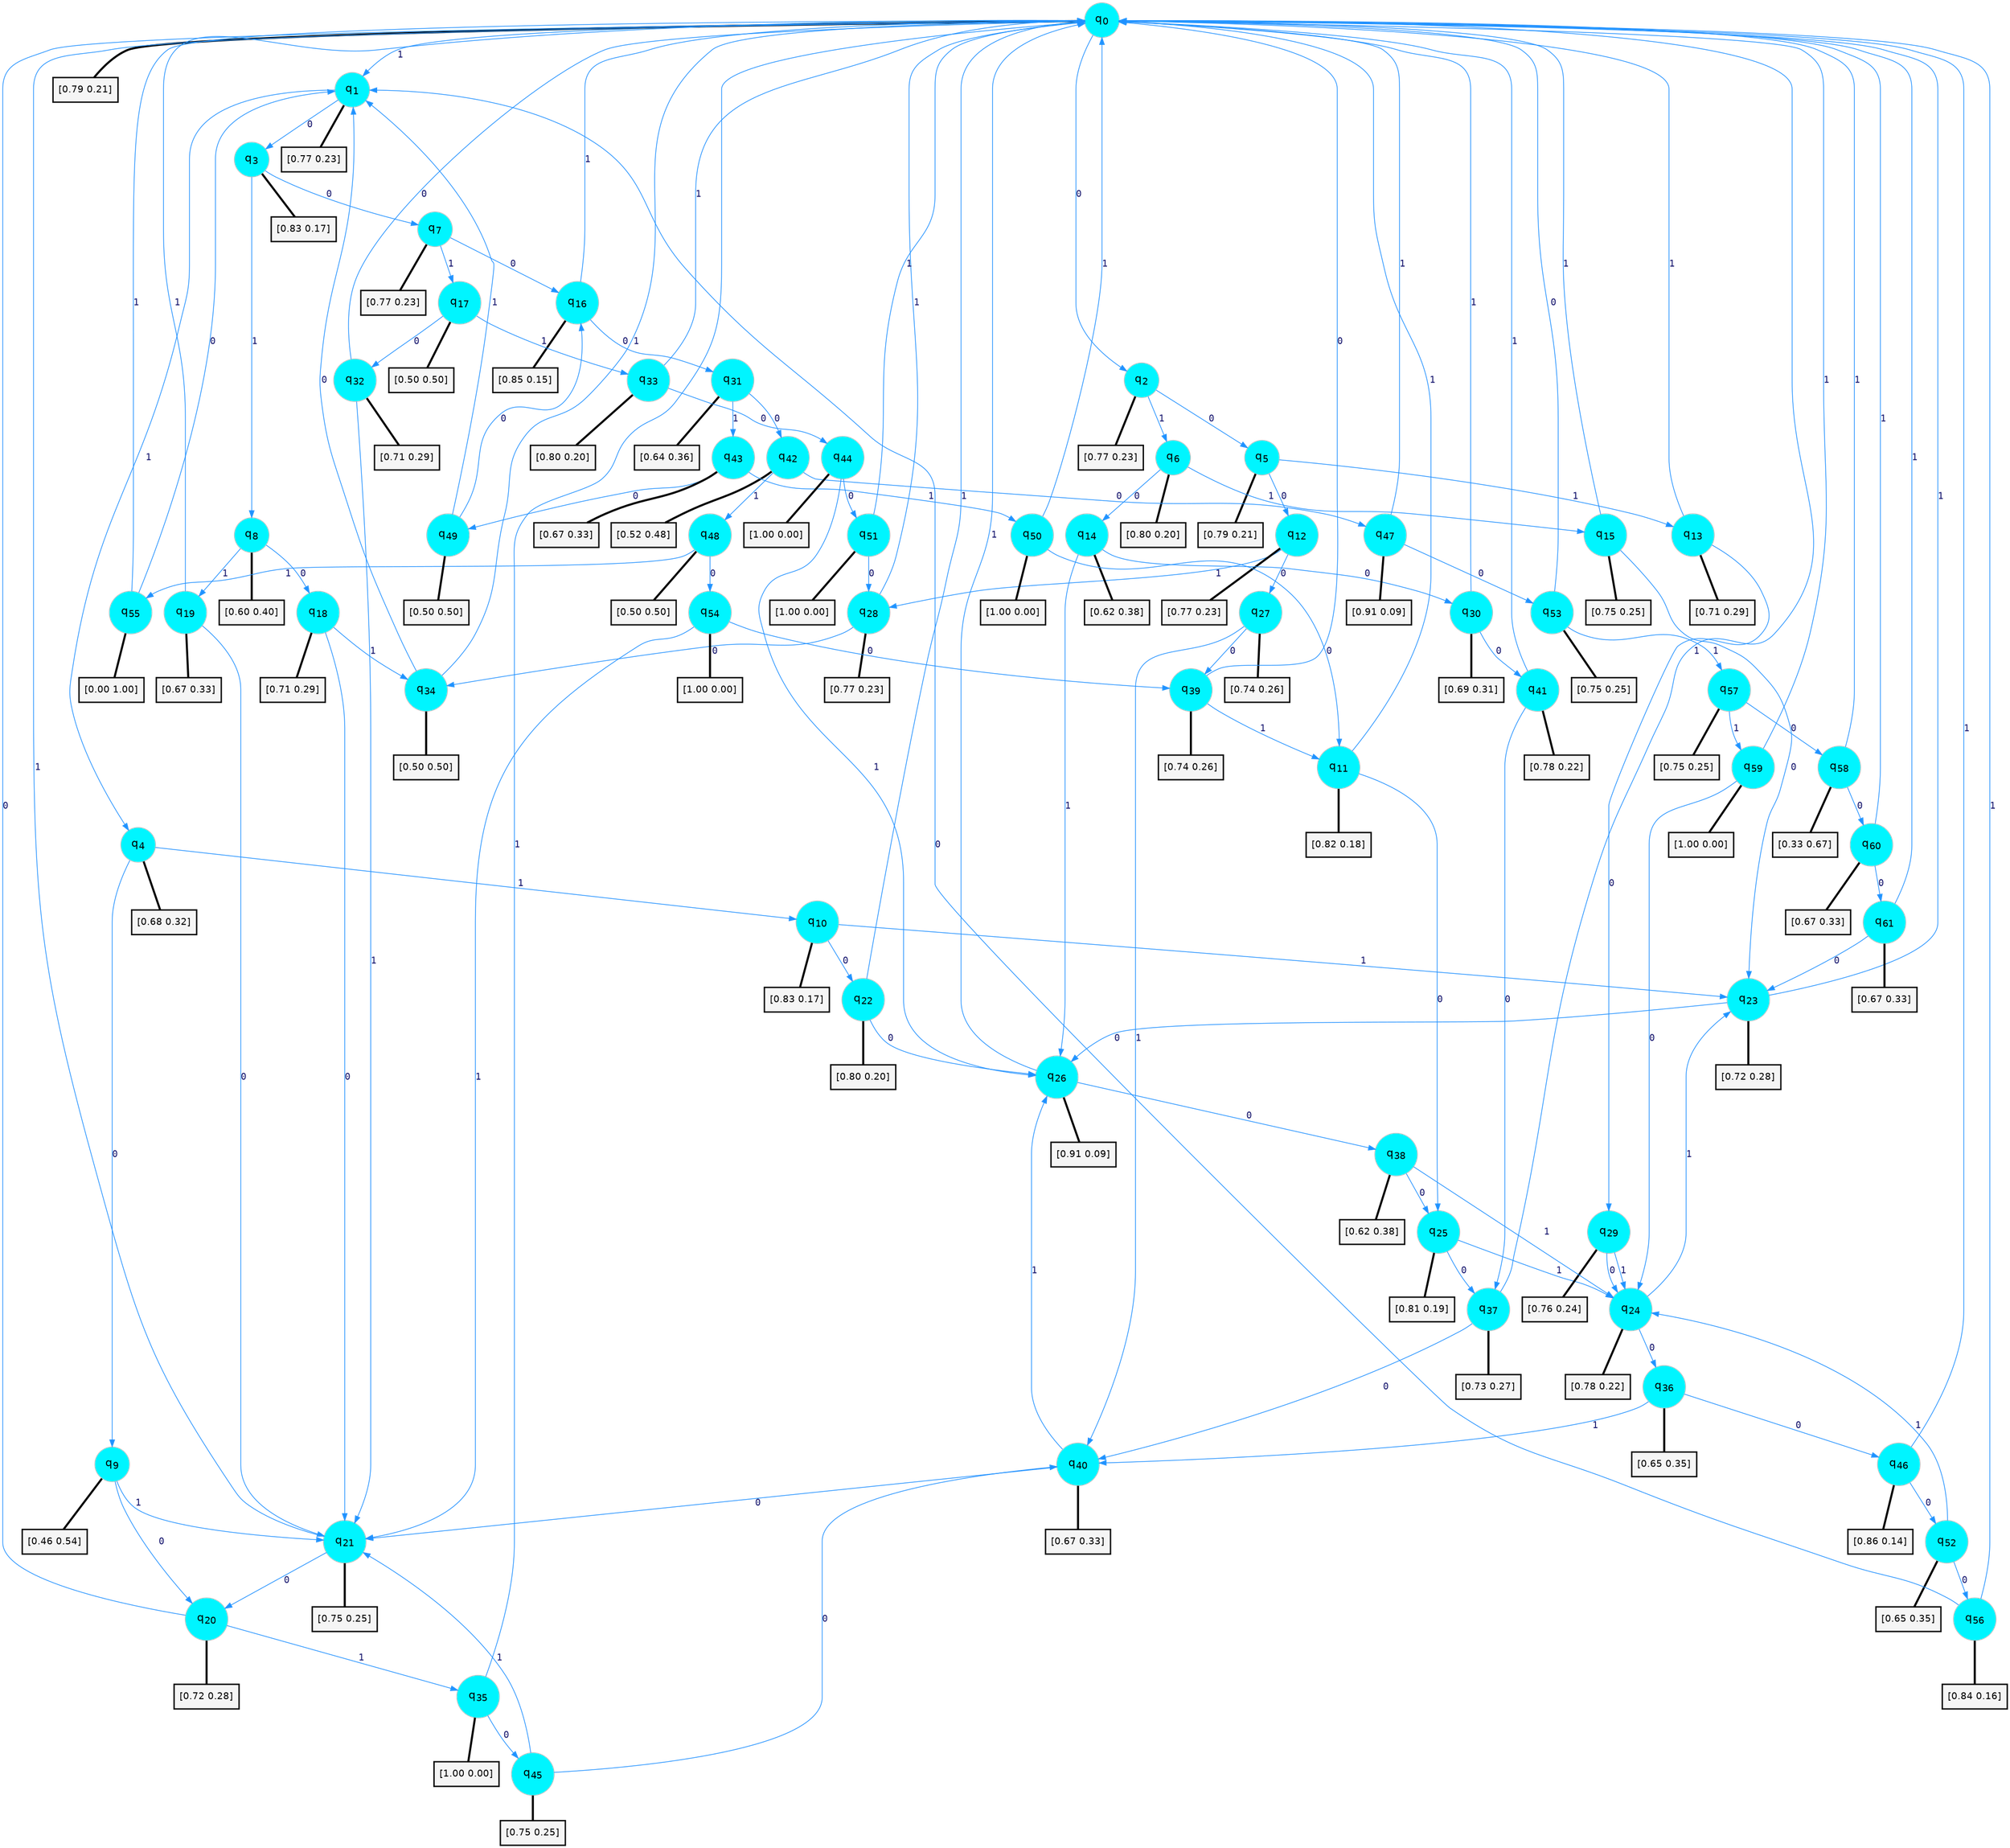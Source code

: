 digraph G {
graph [
bgcolor=transparent, dpi=300, rankdir=TD, size="40,25"];
node [
color=gray, fillcolor=turquoise1, fontcolor=black, fontname=Helvetica, fontsize=16, fontweight=bold, shape=circle, style=filled];
edge [
arrowsize=1, color=dodgerblue1, fontcolor=midnightblue, fontname=courier, fontweight=bold, penwidth=1, style=solid, weight=20];
0[label=<q<SUB>0</SUB>>];
1[label=<q<SUB>1</SUB>>];
2[label=<q<SUB>2</SUB>>];
3[label=<q<SUB>3</SUB>>];
4[label=<q<SUB>4</SUB>>];
5[label=<q<SUB>5</SUB>>];
6[label=<q<SUB>6</SUB>>];
7[label=<q<SUB>7</SUB>>];
8[label=<q<SUB>8</SUB>>];
9[label=<q<SUB>9</SUB>>];
10[label=<q<SUB>10</SUB>>];
11[label=<q<SUB>11</SUB>>];
12[label=<q<SUB>12</SUB>>];
13[label=<q<SUB>13</SUB>>];
14[label=<q<SUB>14</SUB>>];
15[label=<q<SUB>15</SUB>>];
16[label=<q<SUB>16</SUB>>];
17[label=<q<SUB>17</SUB>>];
18[label=<q<SUB>18</SUB>>];
19[label=<q<SUB>19</SUB>>];
20[label=<q<SUB>20</SUB>>];
21[label=<q<SUB>21</SUB>>];
22[label=<q<SUB>22</SUB>>];
23[label=<q<SUB>23</SUB>>];
24[label=<q<SUB>24</SUB>>];
25[label=<q<SUB>25</SUB>>];
26[label=<q<SUB>26</SUB>>];
27[label=<q<SUB>27</SUB>>];
28[label=<q<SUB>28</SUB>>];
29[label=<q<SUB>29</SUB>>];
30[label=<q<SUB>30</SUB>>];
31[label=<q<SUB>31</SUB>>];
32[label=<q<SUB>32</SUB>>];
33[label=<q<SUB>33</SUB>>];
34[label=<q<SUB>34</SUB>>];
35[label=<q<SUB>35</SUB>>];
36[label=<q<SUB>36</SUB>>];
37[label=<q<SUB>37</SUB>>];
38[label=<q<SUB>38</SUB>>];
39[label=<q<SUB>39</SUB>>];
40[label=<q<SUB>40</SUB>>];
41[label=<q<SUB>41</SUB>>];
42[label=<q<SUB>42</SUB>>];
43[label=<q<SUB>43</SUB>>];
44[label=<q<SUB>44</SUB>>];
45[label=<q<SUB>45</SUB>>];
46[label=<q<SUB>46</SUB>>];
47[label=<q<SUB>47</SUB>>];
48[label=<q<SUB>48</SUB>>];
49[label=<q<SUB>49</SUB>>];
50[label=<q<SUB>50</SUB>>];
51[label=<q<SUB>51</SUB>>];
52[label=<q<SUB>52</SUB>>];
53[label=<q<SUB>53</SUB>>];
54[label=<q<SUB>54</SUB>>];
55[label=<q<SUB>55</SUB>>];
56[label=<q<SUB>56</SUB>>];
57[label=<q<SUB>57</SUB>>];
58[label=<q<SUB>58</SUB>>];
59[label=<q<SUB>59</SUB>>];
60[label=<q<SUB>60</SUB>>];
61[label=<q<SUB>61</SUB>>];
62[label="[0.79 0.21]", shape=box,fontcolor=black, fontname=Helvetica, fontsize=14, penwidth=2, fillcolor=whitesmoke,color=black];
63[label="[0.77 0.23]", shape=box,fontcolor=black, fontname=Helvetica, fontsize=14, penwidth=2, fillcolor=whitesmoke,color=black];
64[label="[0.77 0.23]", shape=box,fontcolor=black, fontname=Helvetica, fontsize=14, penwidth=2, fillcolor=whitesmoke,color=black];
65[label="[0.83 0.17]", shape=box,fontcolor=black, fontname=Helvetica, fontsize=14, penwidth=2, fillcolor=whitesmoke,color=black];
66[label="[0.68 0.32]", shape=box,fontcolor=black, fontname=Helvetica, fontsize=14, penwidth=2, fillcolor=whitesmoke,color=black];
67[label="[0.79 0.21]", shape=box,fontcolor=black, fontname=Helvetica, fontsize=14, penwidth=2, fillcolor=whitesmoke,color=black];
68[label="[0.80 0.20]", shape=box,fontcolor=black, fontname=Helvetica, fontsize=14, penwidth=2, fillcolor=whitesmoke,color=black];
69[label="[0.77 0.23]", shape=box,fontcolor=black, fontname=Helvetica, fontsize=14, penwidth=2, fillcolor=whitesmoke,color=black];
70[label="[0.60 0.40]", shape=box,fontcolor=black, fontname=Helvetica, fontsize=14, penwidth=2, fillcolor=whitesmoke,color=black];
71[label="[0.46 0.54]", shape=box,fontcolor=black, fontname=Helvetica, fontsize=14, penwidth=2, fillcolor=whitesmoke,color=black];
72[label="[0.83 0.17]", shape=box,fontcolor=black, fontname=Helvetica, fontsize=14, penwidth=2, fillcolor=whitesmoke,color=black];
73[label="[0.82 0.18]", shape=box,fontcolor=black, fontname=Helvetica, fontsize=14, penwidth=2, fillcolor=whitesmoke,color=black];
74[label="[0.77 0.23]", shape=box,fontcolor=black, fontname=Helvetica, fontsize=14, penwidth=2, fillcolor=whitesmoke,color=black];
75[label="[0.71 0.29]", shape=box,fontcolor=black, fontname=Helvetica, fontsize=14, penwidth=2, fillcolor=whitesmoke,color=black];
76[label="[0.62 0.38]", shape=box,fontcolor=black, fontname=Helvetica, fontsize=14, penwidth=2, fillcolor=whitesmoke,color=black];
77[label="[0.75 0.25]", shape=box,fontcolor=black, fontname=Helvetica, fontsize=14, penwidth=2, fillcolor=whitesmoke,color=black];
78[label="[0.85 0.15]", shape=box,fontcolor=black, fontname=Helvetica, fontsize=14, penwidth=2, fillcolor=whitesmoke,color=black];
79[label="[0.50 0.50]", shape=box,fontcolor=black, fontname=Helvetica, fontsize=14, penwidth=2, fillcolor=whitesmoke,color=black];
80[label="[0.71 0.29]", shape=box,fontcolor=black, fontname=Helvetica, fontsize=14, penwidth=2, fillcolor=whitesmoke,color=black];
81[label="[0.67 0.33]", shape=box,fontcolor=black, fontname=Helvetica, fontsize=14, penwidth=2, fillcolor=whitesmoke,color=black];
82[label="[0.72 0.28]", shape=box,fontcolor=black, fontname=Helvetica, fontsize=14, penwidth=2, fillcolor=whitesmoke,color=black];
83[label="[0.75 0.25]", shape=box,fontcolor=black, fontname=Helvetica, fontsize=14, penwidth=2, fillcolor=whitesmoke,color=black];
84[label="[0.80 0.20]", shape=box,fontcolor=black, fontname=Helvetica, fontsize=14, penwidth=2, fillcolor=whitesmoke,color=black];
85[label="[0.72 0.28]", shape=box,fontcolor=black, fontname=Helvetica, fontsize=14, penwidth=2, fillcolor=whitesmoke,color=black];
86[label="[0.78 0.22]", shape=box,fontcolor=black, fontname=Helvetica, fontsize=14, penwidth=2, fillcolor=whitesmoke,color=black];
87[label="[0.81 0.19]", shape=box,fontcolor=black, fontname=Helvetica, fontsize=14, penwidth=2, fillcolor=whitesmoke,color=black];
88[label="[0.91 0.09]", shape=box,fontcolor=black, fontname=Helvetica, fontsize=14, penwidth=2, fillcolor=whitesmoke,color=black];
89[label="[0.74 0.26]", shape=box,fontcolor=black, fontname=Helvetica, fontsize=14, penwidth=2, fillcolor=whitesmoke,color=black];
90[label="[0.77 0.23]", shape=box,fontcolor=black, fontname=Helvetica, fontsize=14, penwidth=2, fillcolor=whitesmoke,color=black];
91[label="[0.76 0.24]", shape=box,fontcolor=black, fontname=Helvetica, fontsize=14, penwidth=2, fillcolor=whitesmoke,color=black];
92[label="[0.69 0.31]", shape=box,fontcolor=black, fontname=Helvetica, fontsize=14, penwidth=2, fillcolor=whitesmoke,color=black];
93[label="[0.64 0.36]", shape=box,fontcolor=black, fontname=Helvetica, fontsize=14, penwidth=2, fillcolor=whitesmoke,color=black];
94[label="[0.71 0.29]", shape=box,fontcolor=black, fontname=Helvetica, fontsize=14, penwidth=2, fillcolor=whitesmoke,color=black];
95[label="[0.80 0.20]", shape=box,fontcolor=black, fontname=Helvetica, fontsize=14, penwidth=2, fillcolor=whitesmoke,color=black];
96[label="[0.50 0.50]", shape=box,fontcolor=black, fontname=Helvetica, fontsize=14, penwidth=2, fillcolor=whitesmoke,color=black];
97[label="[1.00 0.00]", shape=box,fontcolor=black, fontname=Helvetica, fontsize=14, penwidth=2, fillcolor=whitesmoke,color=black];
98[label="[0.65 0.35]", shape=box,fontcolor=black, fontname=Helvetica, fontsize=14, penwidth=2, fillcolor=whitesmoke,color=black];
99[label="[0.73 0.27]", shape=box,fontcolor=black, fontname=Helvetica, fontsize=14, penwidth=2, fillcolor=whitesmoke,color=black];
100[label="[0.62 0.38]", shape=box,fontcolor=black, fontname=Helvetica, fontsize=14, penwidth=2, fillcolor=whitesmoke,color=black];
101[label="[0.74 0.26]", shape=box,fontcolor=black, fontname=Helvetica, fontsize=14, penwidth=2, fillcolor=whitesmoke,color=black];
102[label="[0.67 0.33]", shape=box,fontcolor=black, fontname=Helvetica, fontsize=14, penwidth=2, fillcolor=whitesmoke,color=black];
103[label="[0.78 0.22]", shape=box,fontcolor=black, fontname=Helvetica, fontsize=14, penwidth=2, fillcolor=whitesmoke,color=black];
104[label="[0.52 0.48]", shape=box,fontcolor=black, fontname=Helvetica, fontsize=14, penwidth=2, fillcolor=whitesmoke,color=black];
105[label="[0.67 0.33]", shape=box,fontcolor=black, fontname=Helvetica, fontsize=14, penwidth=2, fillcolor=whitesmoke,color=black];
106[label="[1.00 0.00]", shape=box,fontcolor=black, fontname=Helvetica, fontsize=14, penwidth=2, fillcolor=whitesmoke,color=black];
107[label="[0.75 0.25]", shape=box,fontcolor=black, fontname=Helvetica, fontsize=14, penwidth=2, fillcolor=whitesmoke,color=black];
108[label="[0.86 0.14]", shape=box,fontcolor=black, fontname=Helvetica, fontsize=14, penwidth=2, fillcolor=whitesmoke,color=black];
109[label="[0.91 0.09]", shape=box,fontcolor=black, fontname=Helvetica, fontsize=14, penwidth=2, fillcolor=whitesmoke,color=black];
110[label="[0.50 0.50]", shape=box,fontcolor=black, fontname=Helvetica, fontsize=14, penwidth=2, fillcolor=whitesmoke,color=black];
111[label="[0.50 0.50]", shape=box,fontcolor=black, fontname=Helvetica, fontsize=14, penwidth=2, fillcolor=whitesmoke,color=black];
112[label="[1.00 0.00]", shape=box,fontcolor=black, fontname=Helvetica, fontsize=14, penwidth=2, fillcolor=whitesmoke,color=black];
113[label="[1.00 0.00]", shape=box,fontcolor=black, fontname=Helvetica, fontsize=14, penwidth=2, fillcolor=whitesmoke,color=black];
114[label="[0.65 0.35]", shape=box,fontcolor=black, fontname=Helvetica, fontsize=14, penwidth=2, fillcolor=whitesmoke,color=black];
115[label="[0.75 0.25]", shape=box,fontcolor=black, fontname=Helvetica, fontsize=14, penwidth=2, fillcolor=whitesmoke,color=black];
116[label="[1.00 0.00]", shape=box,fontcolor=black, fontname=Helvetica, fontsize=14, penwidth=2, fillcolor=whitesmoke,color=black];
117[label="[0.00 1.00]", shape=box,fontcolor=black, fontname=Helvetica, fontsize=14, penwidth=2, fillcolor=whitesmoke,color=black];
118[label="[0.84 0.16]", shape=box,fontcolor=black, fontname=Helvetica, fontsize=14, penwidth=2, fillcolor=whitesmoke,color=black];
119[label="[0.75 0.25]", shape=box,fontcolor=black, fontname=Helvetica, fontsize=14, penwidth=2, fillcolor=whitesmoke,color=black];
120[label="[0.33 0.67]", shape=box,fontcolor=black, fontname=Helvetica, fontsize=14, penwidth=2, fillcolor=whitesmoke,color=black];
121[label="[1.00 0.00]", shape=box,fontcolor=black, fontname=Helvetica, fontsize=14, penwidth=2, fillcolor=whitesmoke,color=black];
122[label="[0.67 0.33]", shape=box,fontcolor=black, fontname=Helvetica, fontsize=14, penwidth=2, fillcolor=whitesmoke,color=black];
123[label="[0.67 0.33]", shape=box,fontcolor=black, fontname=Helvetica, fontsize=14, penwidth=2, fillcolor=whitesmoke,color=black];
0->2 [label=0];
0->1 [label=1];
0->62 [arrowhead=none, penwidth=3,color=black];
1->3 [label=0];
1->4 [label=1];
1->63 [arrowhead=none, penwidth=3,color=black];
2->5 [label=0];
2->6 [label=1];
2->64 [arrowhead=none, penwidth=3,color=black];
3->7 [label=0];
3->8 [label=1];
3->65 [arrowhead=none, penwidth=3,color=black];
4->9 [label=0];
4->10 [label=1];
4->66 [arrowhead=none, penwidth=3,color=black];
5->12 [label=0];
5->13 [label=1];
5->67 [arrowhead=none, penwidth=3,color=black];
6->14 [label=0];
6->15 [label=1];
6->68 [arrowhead=none, penwidth=3,color=black];
7->16 [label=0];
7->17 [label=1];
7->69 [arrowhead=none, penwidth=3,color=black];
8->18 [label=0];
8->19 [label=1];
8->70 [arrowhead=none, penwidth=3,color=black];
9->20 [label=0];
9->21 [label=1];
9->71 [arrowhead=none, penwidth=3,color=black];
10->22 [label=0];
10->23 [label=1];
10->72 [arrowhead=none, penwidth=3,color=black];
11->25 [label=0];
11->0 [label=1];
11->73 [arrowhead=none, penwidth=3,color=black];
12->27 [label=0];
12->28 [label=1];
12->74 [arrowhead=none, penwidth=3,color=black];
13->29 [label=0];
13->0 [label=1];
13->75 [arrowhead=none, penwidth=3,color=black];
14->30 [label=0];
14->26 [label=1];
14->76 [arrowhead=none, penwidth=3,color=black];
15->23 [label=0];
15->0 [label=1];
15->77 [arrowhead=none, penwidth=3,color=black];
16->31 [label=0];
16->0 [label=1];
16->78 [arrowhead=none, penwidth=3,color=black];
17->32 [label=0];
17->33 [label=1];
17->79 [arrowhead=none, penwidth=3,color=black];
18->21 [label=0];
18->34 [label=1];
18->80 [arrowhead=none, penwidth=3,color=black];
19->21 [label=0];
19->0 [label=1];
19->81 [arrowhead=none, penwidth=3,color=black];
20->0 [label=0];
20->35 [label=1];
20->82 [arrowhead=none, penwidth=3,color=black];
21->20 [label=0];
21->0 [label=1];
21->83 [arrowhead=none, penwidth=3,color=black];
22->26 [label=0];
22->0 [label=1];
22->84 [arrowhead=none, penwidth=3,color=black];
23->26 [label=0];
23->0 [label=1];
23->85 [arrowhead=none, penwidth=3,color=black];
24->36 [label=0];
24->23 [label=1];
24->86 [arrowhead=none, penwidth=3,color=black];
25->37 [label=0];
25->24 [label=1];
25->87 [arrowhead=none, penwidth=3,color=black];
26->38 [label=0];
26->0 [label=1];
26->88 [arrowhead=none, penwidth=3,color=black];
27->39 [label=0];
27->40 [label=1];
27->89 [arrowhead=none, penwidth=3,color=black];
28->34 [label=0];
28->0 [label=1];
28->90 [arrowhead=none, penwidth=3,color=black];
29->24 [label=0];
29->24 [label=1];
29->91 [arrowhead=none, penwidth=3,color=black];
30->41 [label=0];
30->0 [label=1];
30->92 [arrowhead=none, penwidth=3,color=black];
31->42 [label=0];
31->43 [label=1];
31->93 [arrowhead=none, penwidth=3,color=black];
32->0 [label=0];
32->21 [label=1];
32->94 [arrowhead=none, penwidth=3,color=black];
33->44 [label=0];
33->0 [label=1];
33->95 [arrowhead=none, penwidth=3,color=black];
34->1 [label=0];
34->0 [label=1];
34->96 [arrowhead=none, penwidth=3,color=black];
35->45 [label=0];
35->0 [label=1];
35->97 [arrowhead=none, penwidth=3,color=black];
36->46 [label=0];
36->40 [label=1];
36->98 [arrowhead=none, penwidth=3,color=black];
37->40 [label=0];
37->0 [label=1];
37->99 [arrowhead=none, penwidth=3,color=black];
38->25 [label=0];
38->24 [label=1];
38->100 [arrowhead=none, penwidth=3,color=black];
39->0 [label=0];
39->11 [label=1];
39->101 [arrowhead=none, penwidth=3,color=black];
40->21 [label=0];
40->26 [label=1];
40->102 [arrowhead=none, penwidth=3,color=black];
41->37 [label=0];
41->0 [label=1];
41->103 [arrowhead=none, penwidth=3,color=black];
42->47 [label=0];
42->48 [label=1];
42->104 [arrowhead=none, penwidth=3,color=black];
43->49 [label=0];
43->50 [label=1];
43->105 [arrowhead=none, penwidth=3,color=black];
44->51 [label=0];
44->26 [label=1];
44->106 [arrowhead=none, penwidth=3,color=black];
45->40 [label=0];
45->21 [label=1];
45->107 [arrowhead=none, penwidth=3,color=black];
46->52 [label=0];
46->0 [label=1];
46->108 [arrowhead=none, penwidth=3,color=black];
47->53 [label=0];
47->0 [label=1];
47->109 [arrowhead=none, penwidth=3,color=black];
48->54 [label=0];
48->55 [label=1];
48->110 [arrowhead=none, penwidth=3,color=black];
49->16 [label=0];
49->1 [label=1];
49->111 [arrowhead=none, penwidth=3,color=black];
50->11 [label=0];
50->0 [label=1];
50->112 [arrowhead=none, penwidth=3,color=black];
51->28 [label=0];
51->0 [label=1];
51->113 [arrowhead=none, penwidth=3,color=black];
52->56 [label=0];
52->24 [label=1];
52->114 [arrowhead=none, penwidth=3,color=black];
53->0 [label=0];
53->57 [label=1];
53->115 [arrowhead=none, penwidth=3,color=black];
54->39 [label=0];
54->21 [label=1];
54->116 [arrowhead=none, penwidth=3,color=black];
55->1 [label=0];
55->0 [label=1];
55->117 [arrowhead=none, penwidth=3,color=black];
56->1 [label=0];
56->0 [label=1];
56->118 [arrowhead=none, penwidth=3,color=black];
57->58 [label=0];
57->59 [label=1];
57->119 [arrowhead=none, penwidth=3,color=black];
58->60 [label=0];
58->0 [label=1];
58->120 [arrowhead=none, penwidth=3,color=black];
59->24 [label=0];
59->0 [label=1];
59->121 [arrowhead=none, penwidth=3,color=black];
60->61 [label=0];
60->0 [label=1];
60->122 [arrowhead=none, penwidth=3,color=black];
61->23 [label=0];
61->0 [label=1];
61->123 [arrowhead=none, penwidth=3,color=black];
}
